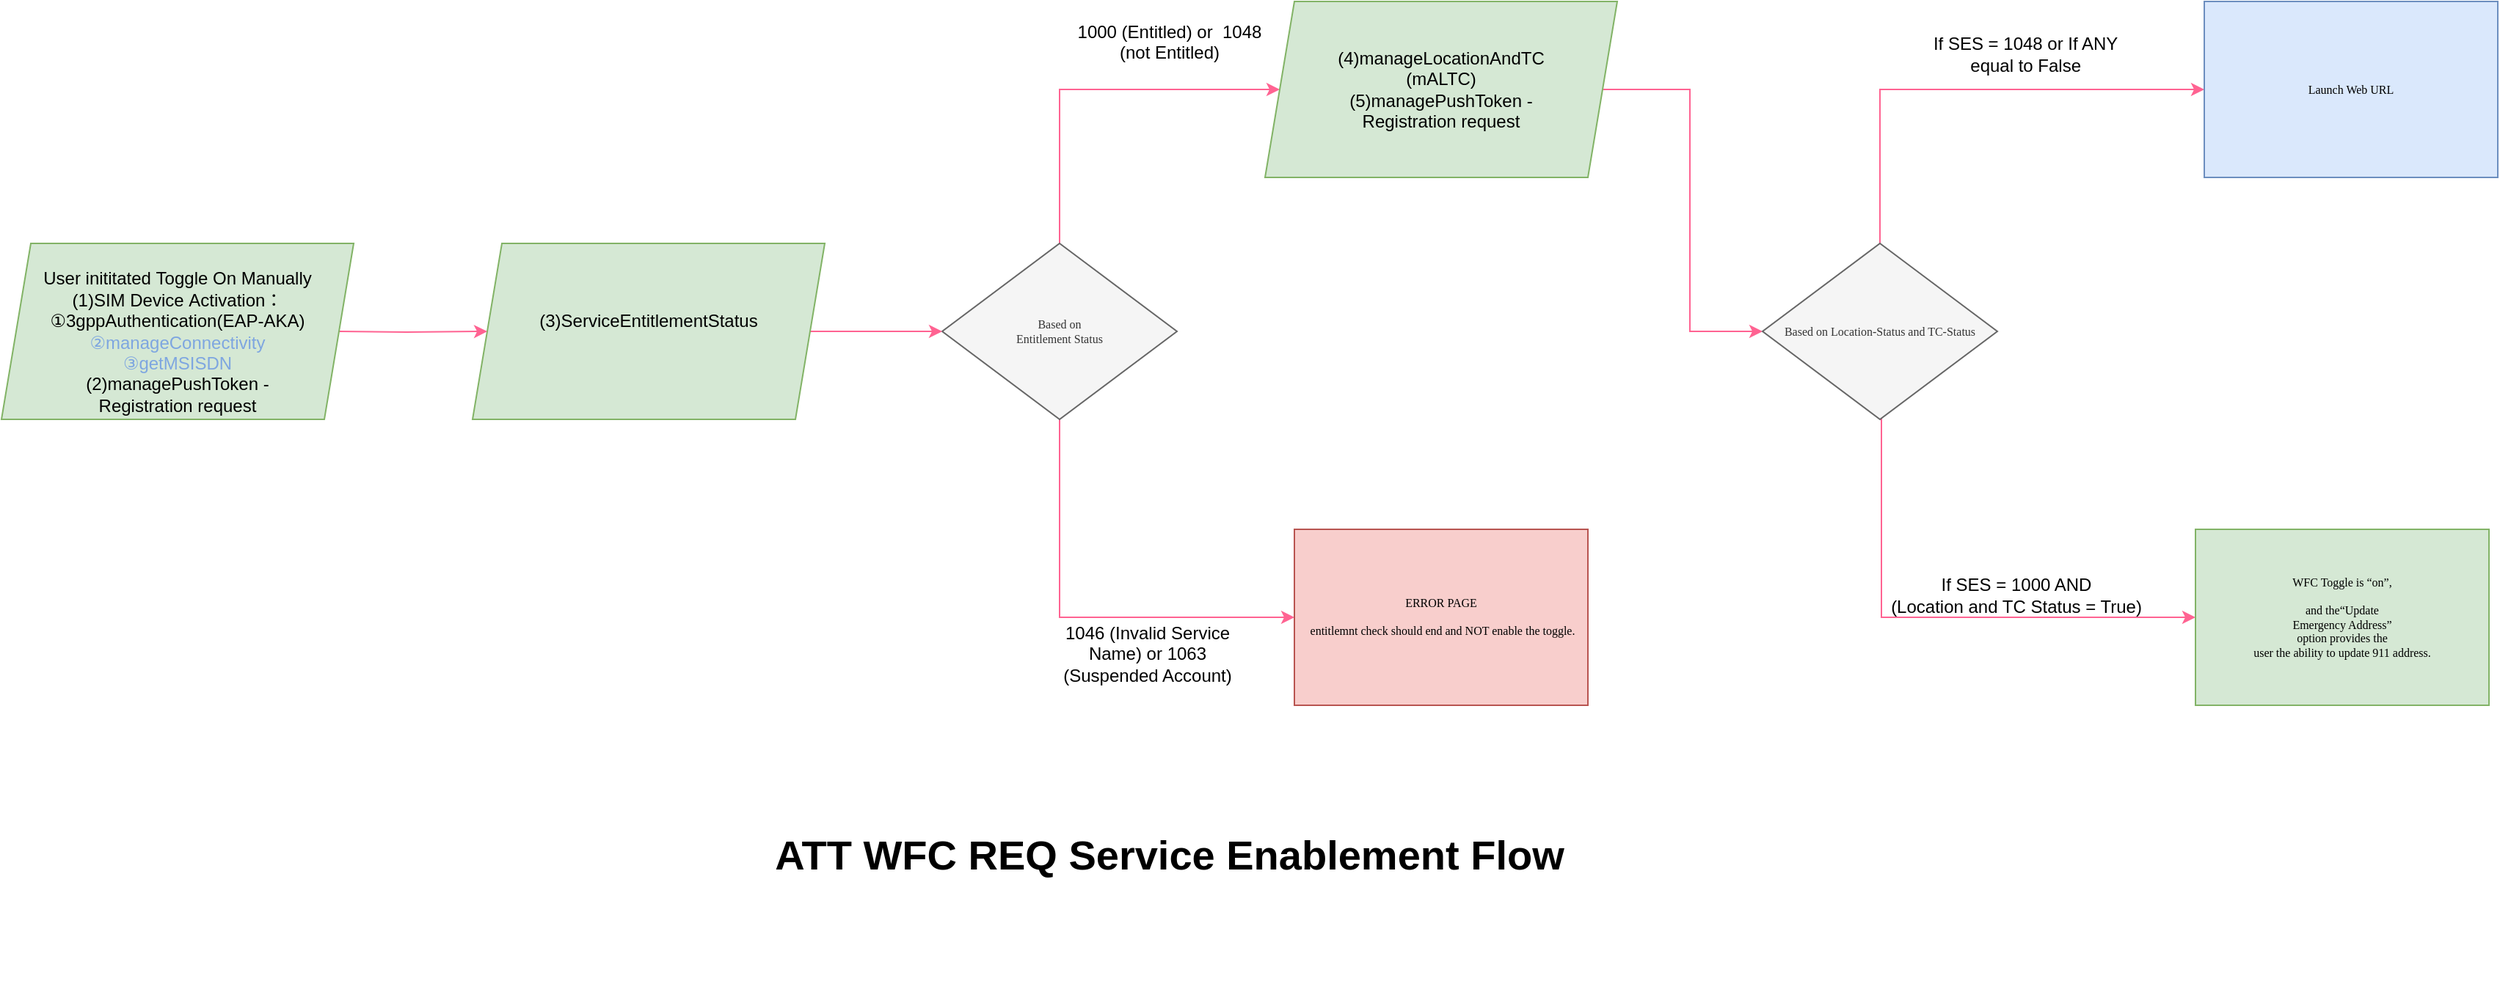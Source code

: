 <mxfile version="23.1.1" type="github">
  <diagram name="Page-1" id="74e2e168-ea6b-b213-b513-2b3c1d86103e">
    <mxGraphModel dx="4360" dy="2256" grid="1" gridSize="10" guides="1" tooltips="1" connect="0" arrows="1" fold="1" page="0" pageScale="1" pageWidth="1100" pageHeight="850" background="none" math="0" shadow="0">
      <root>
        <mxCell id="0" />
        <mxCell id="1" parent="0" />
        <mxCell id="L4OB4sKgp5-MNfct8lXh-1" style="edgeStyle=orthogonalEdgeStyle;rounded=0;orthogonalLoop=1;jettySize=auto;html=1;entryX=0;entryY=0.5;entryDx=0;entryDy=0;strokeColor=#FF6392;" edge="1" parent="1" source="L4OB4sKgp5-MNfct8lXh-3" target="L4OB4sKgp5-MNfct8lXh-7">
          <mxGeometry relative="1" as="geometry">
            <mxPoint x="580" y="1000" as="targetPoint" />
            <Array as="points">
              <mxPoint x="550" y="1010" />
            </Array>
          </mxGeometry>
        </mxCell>
        <mxCell id="L4OB4sKgp5-MNfct8lXh-2" style="edgeStyle=orthogonalEdgeStyle;rounded=0;orthogonalLoop=1;jettySize=auto;html=1;entryX=0;entryY=0.5;entryDx=0;entryDy=0;strokeColor=#FF6392;" edge="1" parent="1" source="L4OB4sKgp5-MNfct8lXh-3" target="L4OB4sKgp5-MNfct8lXh-9">
          <mxGeometry relative="1" as="geometry">
            <mxPoint x="550" y="1500" as="targetPoint" />
            <Array as="points">
              <mxPoint x="550" y="1370" />
            </Array>
          </mxGeometry>
        </mxCell>
        <mxCell id="L4OB4sKgp5-MNfct8lXh-3" value="Based on &lt;br/&gt;Entitlement Status" style="rhombus;whiteSpace=wrap;html=1;rounded=0;shadow=0;labelBackgroundColor=none;strokeWidth=1;fontFamily=Verdana;fontSize=8;align=center;fillColor=#f5f5f5;strokeColor=#666666;aspect=fixed;fontColor=#333333;" vertex="1" parent="1">
          <mxGeometry x="470" y="1115" width="160" height="120" as="geometry" />
        </mxCell>
        <mxCell id="L4OB4sKgp5-MNfct8lXh-4" value="" style="edgeStyle=orthogonalEdgeStyle;rounded=0;orthogonalLoop=1;jettySize=auto;html=1;strokeColor=#FF6392;" edge="1" parent="1" source="L4OB4sKgp5-MNfct8lXh-5" target="L4OB4sKgp5-MNfct8lXh-3">
          <mxGeometry relative="1" as="geometry" />
        </mxCell>
        <mxCell id="L4OB4sKgp5-MNfct8lXh-5" value="&lt;font style=&quot;&quot;&gt;&lt;div style=&quot;&quot;&gt;&lt;/div&gt;&lt;div style=&quot;border-color: var(--border-color); text-align: left;&quot;&gt;&lt;br&gt;&lt;/div&gt;&lt;div style=&quot;border-color: var(--border-color);&quot;&gt;&lt;br&gt;&lt;/div&gt;&lt;div style=&quot;border-color: var(--border-color);&quot;&gt;(3)ServiceEntitlementStatus&lt;/div&gt;&lt;div style=&quot;border-color: var(--border-color);&quot;&gt;&lt;br&gt;&lt;/div&gt;&lt;div style=&quot;border-color: var(--border-color);&quot;&gt;&lt;div style=&quot;border-color: var(--border-color);&quot;&gt;&lt;br&gt;&lt;/div&gt;&lt;div style=&quot;border-color: var(--border-color);&quot;&gt;&lt;br&gt;&lt;/div&gt;&lt;/div&gt;&lt;/font&gt;" style="shape=parallelogram;perimeter=parallelogramPerimeter;whiteSpace=wrap;html=1;fixedSize=1;fillColor=#d5e8d4;strokeColor=#82b366;aspect=fixed;" vertex="1" parent="1">
          <mxGeometry x="150" y="1115" width="240" height="120" as="geometry" />
        </mxCell>
        <mxCell id="L4OB4sKgp5-MNfct8lXh-6" style="edgeStyle=orthogonalEdgeStyle;rounded=0;orthogonalLoop=1;jettySize=auto;html=1;strokeColor=#FF6392;exitX=1;exitY=0.5;exitDx=0;exitDy=0;entryX=0;entryY=0.5;entryDx=0;entryDy=0;" edge="1" parent="1" source="L4OB4sKgp5-MNfct8lXh-7" target="L4OB4sKgp5-MNfct8lXh-13">
          <mxGeometry relative="1" as="geometry" />
        </mxCell>
        <mxCell id="L4OB4sKgp5-MNfct8lXh-7" value="(4)manageLocationAndTC &lt;br&gt;(mALTC)&lt;br&gt;&lt;div&gt;(5)managePushToken -&lt;/div&gt;&lt;div&gt;Registration request&lt;/div&gt;" style="shape=parallelogram;perimeter=parallelogramPerimeter;whiteSpace=wrap;html=1;fixedSize=1;fillColor=#d5e8d4;strokeColor=#82b366;aspect=fixed;" vertex="1" parent="1">
          <mxGeometry x="690" y="950" width="240" height="120" as="geometry" />
        </mxCell>
        <mxCell id="L4OB4sKgp5-MNfct8lXh-8" value="&lt;div&gt;1000 (Entitled) or&amp;nbsp; 1048 (not Entitled)&lt;/div&gt;&lt;div&gt;&lt;br&gt;&lt;/div&gt;" style="text;html=1;strokeColor=none;fillColor=none;align=center;verticalAlign=middle;whiteSpace=wrap;rounded=0;" vertex="1" parent="1">
          <mxGeometry x="560" y="970" width="130" height="30" as="geometry" />
        </mxCell>
        <mxCell id="L4OB4sKgp5-MNfct8lXh-9" value="ERROR PAGE&lt;br&gt;&lt;br&gt;&amp;nbsp;entitlemnt check should end and NOT enable the toggle." style="rounded=0;whiteSpace=wrap;html=1;shadow=0;labelBackgroundColor=none;strokeWidth=1;fontFamily=Verdana;fontSize=8;align=center;fillColor=#f8cecc;strokeColor=#b85450;aspect=fixed;" vertex="1" parent="1">
          <mxGeometry x="710" y="1310" width="200" height="120" as="geometry" />
        </mxCell>
        <mxCell id="L4OB4sKgp5-MNfct8lXh-10" value="1046 (Invalid Service Name) or&amp;nbsp;1063 (Suspended Account)" style="text;html=1;strokeColor=none;fillColor=none;align=center;verticalAlign=middle;whiteSpace=wrap;rounded=0;" vertex="1" parent="1">
          <mxGeometry x="540" y="1380" width="140" height="30" as="geometry" />
        </mxCell>
        <mxCell id="L4OB4sKgp5-MNfct8lXh-11" style="edgeStyle=orthogonalEdgeStyle;rounded=0;orthogonalLoop=1;jettySize=auto;html=1;strokeColor=#FF6392;entryX=0;entryY=0.5;entryDx=0;entryDy=0;" edge="1" parent="1" source="L4OB4sKgp5-MNfct8lXh-13" target="L4OB4sKgp5-MNfct8lXh-14">
          <mxGeometry relative="1" as="geometry">
            <mxPoint x="1309.989" y="1010.067" as="targetPoint" />
            <Array as="points">
              <mxPoint x="1109" y="1010" />
            </Array>
          </mxGeometry>
        </mxCell>
        <mxCell id="L4OB4sKgp5-MNfct8lXh-12" style="edgeStyle=orthogonalEdgeStyle;rounded=0;orthogonalLoop=1;jettySize=auto;html=1;entryX=0;entryY=0.5;entryDx=0;entryDy=0;strokeColor=#FF6392;exitX=0.5;exitY=1;exitDx=0;exitDy=0;" edge="1" parent="1" source="L4OB4sKgp5-MNfct8lXh-13" target="L4OB4sKgp5-MNfct8lXh-15">
          <mxGeometry relative="1" as="geometry">
            <Array as="points">
              <mxPoint x="1110" y="1370" />
            </Array>
          </mxGeometry>
        </mxCell>
        <mxCell id="L4OB4sKgp5-MNfct8lXh-13" value="Based on Location-Status and TC-Status" style="rhombus;whiteSpace=wrap;html=1;rounded=0;shadow=0;labelBackgroundColor=none;strokeWidth=1;fontFamily=Verdana;fontSize=8;align=center;fillColor=#f5f5f5;strokeColor=#666666;aspect=fixed;fontColor=#333333;" vertex="1" parent="1">
          <mxGeometry x="1029" y="1115" width="160" height="120" as="geometry" />
        </mxCell>
        <mxCell id="L4OB4sKgp5-MNfct8lXh-14" value="Launch Web URL" style="rounded=0;whiteSpace=wrap;html=1;shadow=0;labelBackgroundColor=none;strokeWidth=1;fontFamily=Verdana;fontSize=8;align=center;aspect=fixed;fillColor=#dae8fc;strokeColor=#6c8ebf;" vertex="1" parent="1">
          <mxGeometry x="1330" y="950" width="200" height="120" as="geometry" />
        </mxCell>
        <mxCell id="L4OB4sKgp5-MNfct8lXh-15" value="WFC Toggle is “on”, &lt;br&gt;&lt;br&gt;and the“Update &lt;br&gt;Emergency Address” &lt;br&gt;option provides the &lt;br&gt;user the ability to update 911 address." style="rounded=0;whiteSpace=wrap;html=1;shadow=0;labelBackgroundColor=none;strokeWidth=1;fontFamily=Verdana;fontSize=8;align=center;fillColor=#d5e8d4;strokeColor=#82b366;aspect=fixed;" vertex="1" parent="1">
          <mxGeometry x="1324" y="1310" width="200" height="120" as="geometry" />
        </mxCell>
        <mxCell id="L4OB4sKgp5-MNfct8lXh-16" value="If SES = 1000 AND &lt;br&gt;(Location and TC Status = True)" style="text;html=1;strokeColor=none;fillColor=none;align=center;verticalAlign=middle;whiteSpace=wrap;rounded=0;" vertex="1" parent="1">
          <mxGeometry x="1111" y="1340" width="182" height="30" as="geometry" />
        </mxCell>
        <mxCell id="L4OB4sKgp5-MNfct8lXh-17" value="If SES = 1048 or If ANY&amp;nbsp; equal to False&amp;nbsp;" style="text;html=1;strokeColor=none;fillColor=none;align=center;verticalAlign=middle;whiteSpace=wrap;rounded=0;" vertex="1" parent="1">
          <mxGeometry x="1140" y="971" width="140" height="30" as="geometry" />
        </mxCell>
        <mxCell id="L4OB4sKgp5-MNfct8lXh-18" style="edgeStyle=orthogonalEdgeStyle;rounded=0;orthogonalLoop=1;jettySize=auto;html=1;strokeColor=#FF6392;" edge="1" parent="1" target="L4OB4sKgp5-MNfct8lXh-5">
          <mxGeometry relative="1" as="geometry">
            <mxPoint x="59" y="1175" as="sourcePoint" />
          </mxGeometry>
        </mxCell>
        <mxCell id="L4OB4sKgp5-MNfct8lXh-19" value="&lt;font style=&quot;&quot;&gt;&lt;div style=&quot;&quot;&gt;&lt;/div&gt;&lt;div style=&quot;border-color: var(--border-color); text-align: left;&quot;&gt;&lt;br&gt;&lt;/div&gt;&lt;div style=&quot;border-color: var(--border-color);&quot;&gt;&lt;font color=&quot;#ff6392&quot;&gt;&lt;br&gt;&lt;/font&gt;&lt;/div&gt;&lt;div style=&quot;border-color: var(--border-color);&quot;&gt;&lt;div style=&quot;border-color: var(--border-color);&quot;&gt;&lt;span style=&quot;background-color: initial;&quot;&gt;User&amp;nbsp;inititated&amp;nbsp;Toggle&amp;nbsp;On&amp;nbsp;Manually&lt;/span&gt;&lt;br&gt;&lt;/div&gt;&lt;div style=&quot;border-color: var(--border-color);&quot;&gt;(1)SIM&amp;nbsp;Device&amp;nbsp;Activation：&lt;/div&gt;&lt;div style=&quot;border-color: var(--border-color);&quot;&gt;①3gppAuthentication(EAP-AKA)&lt;/div&gt;&lt;div style=&quot;border-color: var(--border-color);&quot;&gt;&lt;font color=&quot;#7ea6e0&quot;&gt;②manageConnectivity&lt;/font&gt;&lt;/div&gt;&lt;div style=&quot;border-color: var(--border-color);&quot;&gt;&lt;font color=&quot;#7ea6e0&quot;&gt;③getMSISDN&lt;/font&gt;&lt;/div&gt;&lt;div style=&quot;border-color: var(--border-color);&quot;&gt;&lt;span style=&quot;background-color: initial;&quot;&gt;(2)managePushToken -&lt;/span&gt;&lt;br&gt;&lt;/div&gt;&lt;div style=&quot;border-color: var(--border-color);&quot;&gt;Registration request&lt;/div&gt;&lt;div style=&quot;border-color: var(--border-color);&quot;&gt;&lt;br&gt;&lt;/div&gt;&lt;/div&gt;&lt;/font&gt;" style="shape=parallelogram;perimeter=parallelogramPerimeter;whiteSpace=wrap;html=1;fixedSize=1;fillColor=#d5e8d4;strokeColor=#82b366;aspect=fixed;" vertex="1" parent="1">
          <mxGeometry x="-171" y="1115" width="240" height="120" as="geometry" />
        </mxCell>
        <mxCell id="L4OB4sKgp5-MNfct8lXh-20" value="&lt;h1&gt;&lt;font style=&quot;font-size: 28px;&quot;&gt;ATT WFC REQ Service Enablement&amp;nbsp;Flow&lt;/font&gt;&lt;/h1&gt;" style="text;html=1;strokeColor=none;fillColor=none;spacing=5;spacingTop=-20;whiteSpace=wrap;overflow=hidden;rounded=0;align=center;" vertex="1" parent="1">
          <mxGeometry x="275" y="1510" width="700" height="120" as="geometry" />
        </mxCell>
      </root>
    </mxGraphModel>
  </diagram>
</mxfile>

